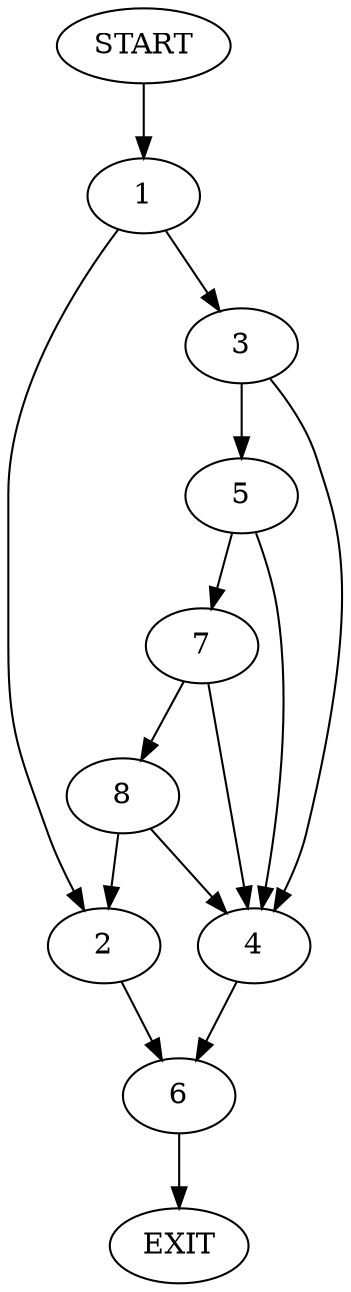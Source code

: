 digraph {
0 [label="START"]
9 [label="EXIT"]
0 -> 1
1 -> 2
1 -> 3
3 -> 4
3 -> 5
2 -> 6
5 -> 4
5 -> 7
4 -> 6
7 -> 8
7 -> 4
8 -> 2
8 -> 4
6 -> 9
}

